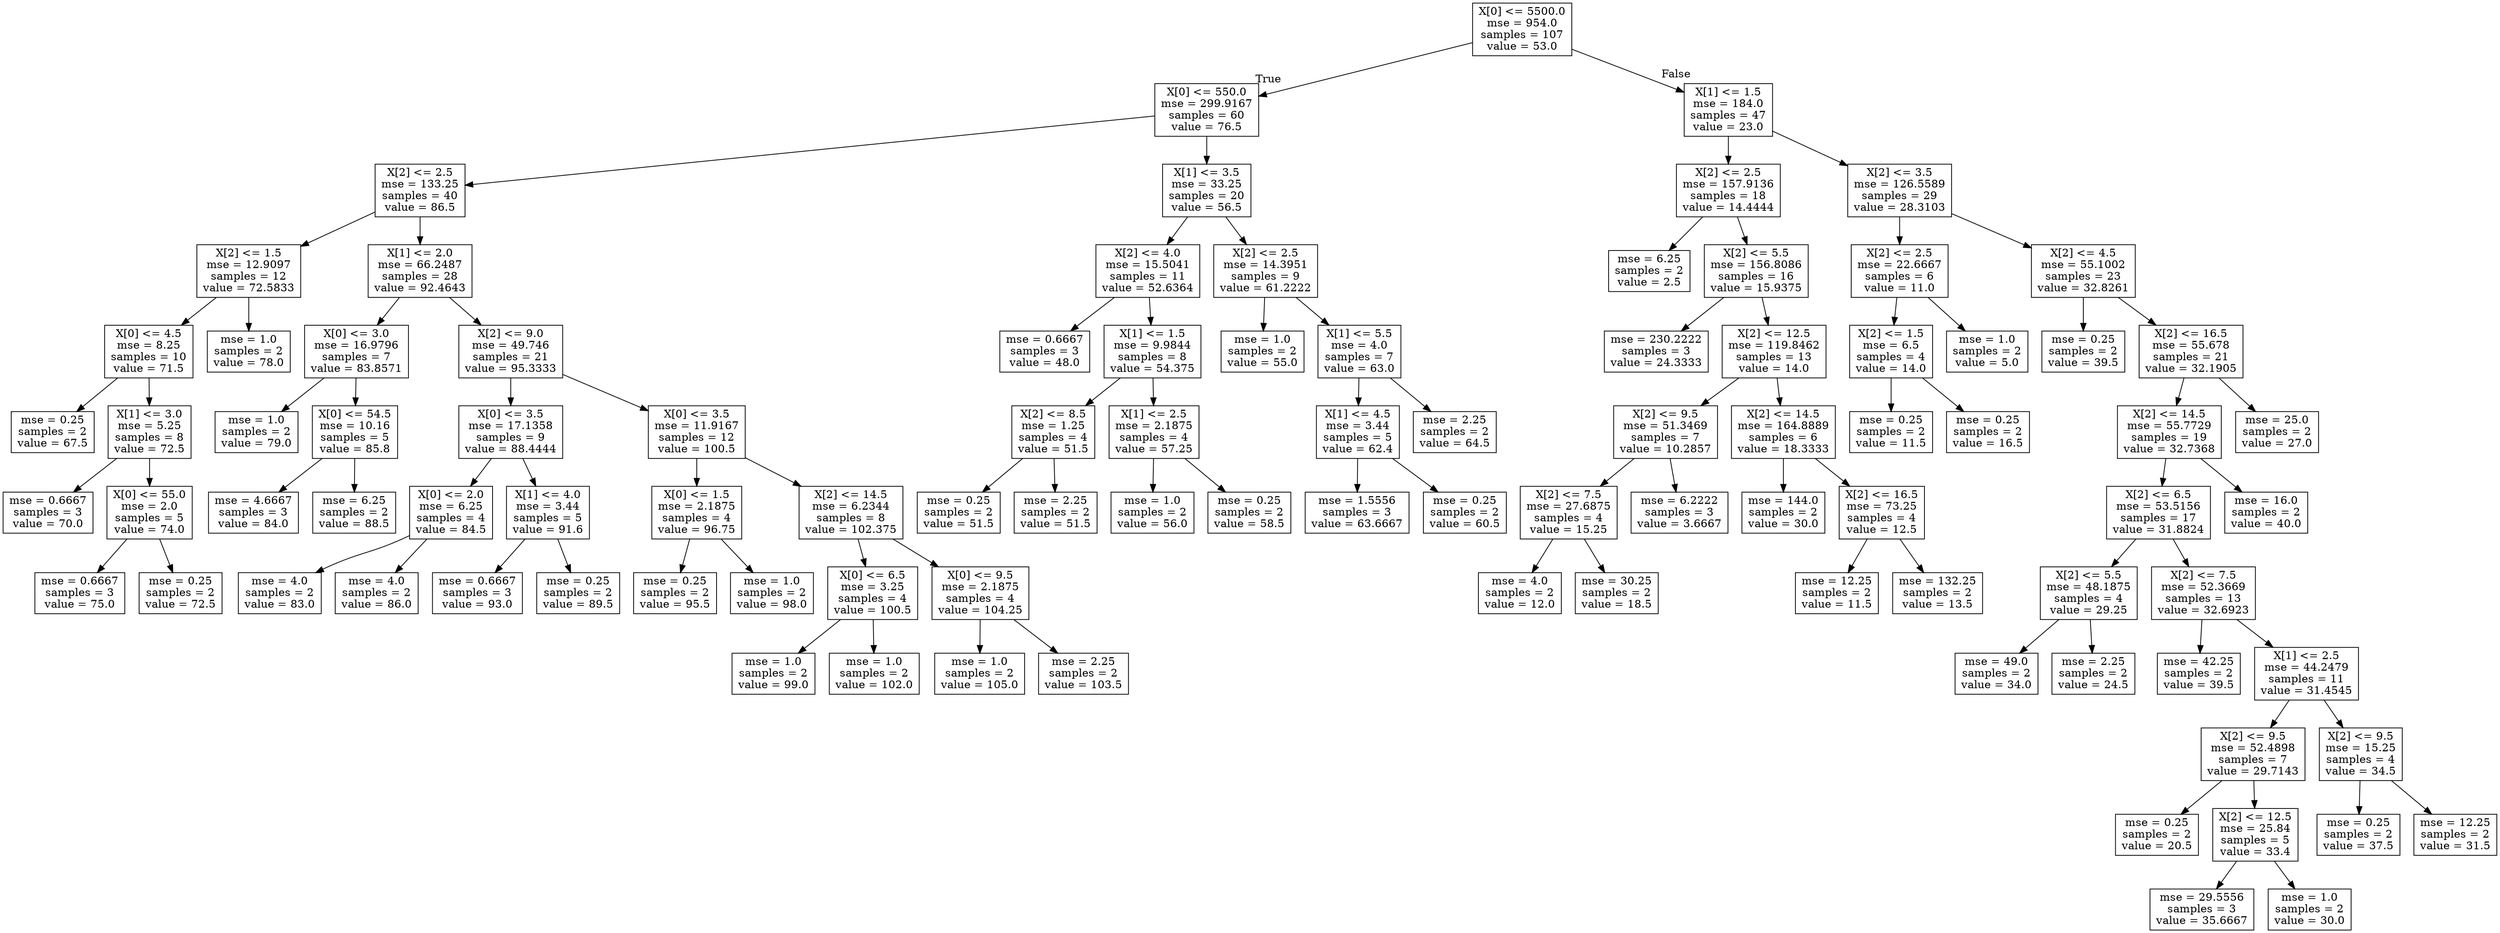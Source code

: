 digraph Tree {
node [shape=box] ;
0 [label="X[0] <= 5500.0\nmse = 954.0\nsamples = 107\nvalue = 53.0"] ;
1 [label="X[0] <= 550.0\nmse = 299.9167\nsamples = 60\nvalue = 76.5"] ;
0 -> 1 [labeldistance=2.5, labelangle=45, headlabel="True"] ;
2 [label="X[2] <= 2.5\nmse = 133.25\nsamples = 40\nvalue = 86.5"] ;
1 -> 2 ;
3 [label="X[2] <= 1.5\nmse = 12.9097\nsamples = 12\nvalue = 72.5833"] ;
2 -> 3 ;
4 [label="X[0] <= 4.5\nmse = 8.25\nsamples = 10\nvalue = 71.5"] ;
3 -> 4 ;
5 [label="mse = 0.25\nsamples = 2\nvalue = 67.5"] ;
4 -> 5 ;
6 [label="X[1] <= 3.0\nmse = 5.25\nsamples = 8\nvalue = 72.5"] ;
4 -> 6 ;
7 [label="mse = 0.6667\nsamples = 3\nvalue = 70.0"] ;
6 -> 7 ;
8 [label="X[0] <= 55.0\nmse = 2.0\nsamples = 5\nvalue = 74.0"] ;
6 -> 8 ;
9 [label="mse = 0.6667\nsamples = 3\nvalue = 75.0"] ;
8 -> 9 ;
10 [label="mse = 0.25\nsamples = 2\nvalue = 72.5"] ;
8 -> 10 ;
11 [label="mse = 1.0\nsamples = 2\nvalue = 78.0"] ;
3 -> 11 ;
12 [label="X[1] <= 2.0\nmse = 66.2487\nsamples = 28\nvalue = 92.4643"] ;
2 -> 12 ;
13 [label="X[0] <= 3.0\nmse = 16.9796\nsamples = 7\nvalue = 83.8571"] ;
12 -> 13 ;
14 [label="mse = 1.0\nsamples = 2\nvalue = 79.0"] ;
13 -> 14 ;
15 [label="X[0] <= 54.5\nmse = 10.16\nsamples = 5\nvalue = 85.8"] ;
13 -> 15 ;
16 [label="mse = 4.6667\nsamples = 3\nvalue = 84.0"] ;
15 -> 16 ;
17 [label="mse = 6.25\nsamples = 2\nvalue = 88.5"] ;
15 -> 17 ;
18 [label="X[2] <= 9.0\nmse = 49.746\nsamples = 21\nvalue = 95.3333"] ;
12 -> 18 ;
19 [label="X[0] <= 3.5\nmse = 17.1358\nsamples = 9\nvalue = 88.4444"] ;
18 -> 19 ;
20 [label="X[0] <= 2.0\nmse = 6.25\nsamples = 4\nvalue = 84.5"] ;
19 -> 20 ;
21 [label="mse = 4.0\nsamples = 2\nvalue = 83.0"] ;
20 -> 21 ;
22 [label="mse = 4.0\nsamples = 2\nvalue = 86.0"] ;
20 -> 22 ;
23 [label="X[1] <= 4.0\nmse = 3.44\nsamples = 5\nvalue = 91.6"] ;
19 -> 23 ;
24 [label="mse = 0.6667\nsamples = 3\nvalue = 93.0"] ;
23 -> 24 ;
25 [label="mse = 0.25\nsamples = 2\nvalue = 89.5"] ;
23 -> 25 ;
26 [label="X[0] <= 3.5\nmse = 11.9167\nsamples = 12\nvalue = 100.5"] ;
18 -> 26 ;
27 [label="X[0] <= 1.5\nmse = 2.1875\nsamples = 4\nvalue = 96.75"] ;
26 -> 27 ;
28 [label="mse = 0.25\nsamples = 2\nvalue = 95.5"] ;
27 -> 28 ;
29 [label="mse = 1.0\nsamples = 2\nvalue = 98.0"] ;
27 -> 29 ;
30 [label="X[2] <= 14.5\nmse = 6.2344\nsamples = 8\nvalue = 102.375"] ;
26 -> 30 ;
31 [label="X[0] <= 6.5\nmse = 3.25\nsamples = 4\nvalue = 100.5"] ;
30 -> 31 ;
32 [label="mse = 1.0\nsamples = 2\nvalue = 99.0"] ;
31 -> 32 ;
33 [label="mse = 1.0\nsamples = 2\nvalue = 102.0"] ;
31 -> 33 ;
34 [label="X[0] <= 9.5\nmse = 2.1875\nsamples = 4\nvalue = 104.25"] ;
30 -> 34 ;
35 [label="mse = 1.0\nsamples = 2\nvalue = 105.0"] ;
34 -> 35 ;
36 [label="mse = 2.25\nsamples = 2\nvalue = 103.5"] ;
34 -> 36 ;
37 [label="X[1] <= 3.5\nmse = 33.25\nsamples = 20\nvalue = 56.5"] ;
1 -> 37 ;
38 [label="X[2] <= 4.0\nmse = 15.5041\nsamples = 11\nvalue = 52.6364"] ;
37 -> 38 ;
39 [label="mse = 0.6667\nsamples = 3\nvalue = 48.0"] ;
38 -> 39 ;
40 [label="X[1] <= 1.5\nmse = 9.9844\nsamples = 8\nvalue = 54.375"] ;
38 -> 40 ;
41 [label="X[2] <= 8.5\nmse = 1.25\nsamples = 4\nvalue = 51.5"] ;
40 -> 41 ;
42 [label="mse = 0.25\nsamples = 2\nvalue = 51.5"] ;
41 -> 42 ;
43 [label="mse = 2.25\nsamples = 2\nvalue = 51.5"] ;
41 -> 43 ;
44 [label="X[1] <= 2.5\nmse = 2.1875\nsamples = 4\nvalue = 57.25"] ;
40 -> 44 ;
45 [label="mse = 1.0\nsamples = 2\nvalue = 56.0"] ;
44 -> 45 ;
46 [label="mse = 0.25\nsamples = 2\nvalue = 58.5"] ;
44 -> 46 ;
47 [label="X[2] <= 2.5\nmse = 14.3951\nsamples = 9\nvalue = 61.2222"] ;
37 -> 47 ;
48 [label="mse = 1.0\nsamples = 2\nvalue = 55.0"] ;
47 -> 48 ;
49 [label="X[1] <= 5.5\nmse = 4.0\nsamples = 7\nvalue = 63.0"] ;
47 -> 49 ;
50 [label="X[1] <= 4.5\nmse = 3.44\nsamples = 5\nvalue = 62.4"] ;
49 -> 50 ;
51 [label="mse = 1.5556\nsamples = 3\nvalue = 63.6667"] ;
50 -> 51 ;
52 [label="mse = 0.25\nsamples = 2\nvalue = 60.5"] ;
50 -> 52 ;
53 [label="mse = 2.25\nsamples = 2\nvalue = 64.5"] ;
49 -> 53 ;
54 [label="X[1] <= 1.5\nmse = 184.0\nsamples = 47\nvalue = 23.0"] ;
0 -> 54 [labeldistance=2.5, labelangle=-45, headlabel="False"] ;
55 [label="X[2] <= 2.5\nmse = 157.9136\nsamples = 18\nvalue = 14.4444"] ;
54 -> 55 ;
56 [label="mse = 6.25\nsamples = 2\nvalue = 2.5"] ;
55 -> 56 ;
57 [label="X[2] <= 5.5\nmse = 156.8086\nsamples = 16\nvalue = 15.9375"] ;
55 -> 57 ;
58 [label="mse = 230.2222\nsamples = 3\nvalue = 24.3333"] ;
57 -> 58 ;
59 [label="X[2] <= 12.5\nmse = 119.8462\nsamples = 13\nvalue = 14.0"] ;
57 -> 59 ;
60 [label="X[2] <= 9.5\nmse = 51.3469\nsamples = 7\nvalue = 10.2857"] ;
59 -> 60 ;
61 [label="X[2] <= 7.5\nmse = 27.6875\nsamples = 4\nvalue = 15.25"] ;
60 -> 61 ;
62 [label="mse = 4.0\nsamples = 2\nvalue = 12.0"] ;
61 -> 62 ;
63 [label="mse = 30.25\nsamples = 2\nvalue = 18.5"] ;
61 -> 63 ;
64 [label="mse = 6.2222\nsamples = 3\nvalue = 3.6667"] ;
60 -> 64 ;
65 [label="X[2] <= 14.5\nmse = 164.8889\nsamples = 6\nvalue = 18.3333"] ;
59 -> 65 ;
66 [label="mse = 144.0\nsamples = 2\nvalue = 30.0"] ;
65 -> 66 ;
67 [label="X[2] <= 16.5\nmse = 73.25\nsamples = 4\nvalue = 12.5"] ;
65 -> 67 ;
68 [label="mse = 12.25\nsamples = 2\nvalue = 11.5"] ;
67 -> 68 ;
69 [label="mse = 132.25\nsamples = 2\nvalue = 13.5"] ;
67 -> 69 ;
70 [label="X[2] <= 3.5\nmse = 126.5589\nsamples = 29\nvalue = 28.3103"] ;
54 -> 70 ;
71 [label="X[2] <= 2.5\nmse = 22.6667\nsamples = 6\nvalue = 11.0"] ;
70 -> 71 ;
72 [label="X[2] <= 1.5\nmse = 6.5\nsamples = 4\nvalue = 14.0"] ;
71 -> 72 ;
73 [label="mse = 0.25\nsamples = 2\nvalue = 11.5"] ;
72 -> 73 ;
74 [label="mse = 0.25\nsamples = 2\nvalue = 16.5"] ;
72 -> 74 ;
75 [label="mse = 1.0\nsamples = 2\nvalue = 5.0"] ;
71 -> 75 ;
76 [label="X[2] <= 4.5\nmse = 55.1002\nsamples = 23\nvalue = 32.8261"] ;
70 -> 76 ;
77 [label="mse = 0.25\nsamples = 2\nvalue = 39.5"] ;
76 -> 77 ;
78 [label="X[2] <= 16.5\nmse = 55.678\nsamples = 21\nvalue = 32.1905"] ;
76 -> 78 ;
79 [label="X[2] <= 14.5\nmse = 55.7729\nsamples = 19\nvalue = 32.7368"] ;
78 -> 79 ;
80 [label="X[2] <= 6.5\nmse = 53.5156\nsamples = 17\nvalue = 31.8824"] ;
79 -> 80 ;
81 [label="X[2] <= 5.5\nmse = 48.1875\nsamples = 4\nvalue = 29.25"] ;
80 -> 81 ;
82 [label="mse = 49.0\nsamples = 2\nvalue = 34.0"] ;
81 -> 82 ;
83 [label="mse = 2.25\nsamples = 2\nvalue = 24.5"] ;
81 -> 83 ;
84 [label="X[2] <= 7.5\nmse = 52.3669\nsamples = 13\nvalue = 32.6923"] ;
80 -> 84 ;
85 [label="mse = 42.25\nsamples = 2\nvalue = 39.5"] ;
84 -> 85 ;
86 [label="X[1] <= 2.5\nmse = 44.2479\nsamples = 11\nvalue = 31.4545"] ;
84 -> 86 ;
87 [label="X[2] <= 9.5\nmse = 52.4898\nsamples = 7\nvalue = 29.7143"] ;
86 -> 87 ;
88 [label="mse = 0.25\nsamples = 2\nvalue = 20.5"] ;
87 -> 88 ;
89 [label="X[2] <= 12.5\nmse = 25.84\nsamples = 5\nvalue = 33.4"] ;
87 -> 89 ;
90 [label="mse = 29.5556\nsamples = 3\nvalue = 35.6667"] ;
89 -> 90 ;
91 [label="mse = 1.0\nsamples = 2\nvalue = 30.0"] ;
89 -> 91 ;
92 [label="X[2] <= 9.5\nmse = 15.25\nsamples = 4\nvalue = 34.5"] ;
86 -> 92 ;
93 [label="mse = 0.25\nsamples = 2\nvalue = 37.5"] ;
92 -> 93 ;
94 [label="mse = 12.25\nsamples = 2\nvalue = 31.5"] ;
92 -> 94 ;
95 [label="mse = 16.0\nsamples = 2\nvalue = 40.0"] ;
79 -> 95 ;
96 [label="mse = 25.0\nsamples = 2\nvalue = 27.0"] ;
78 -> 96 ;
}